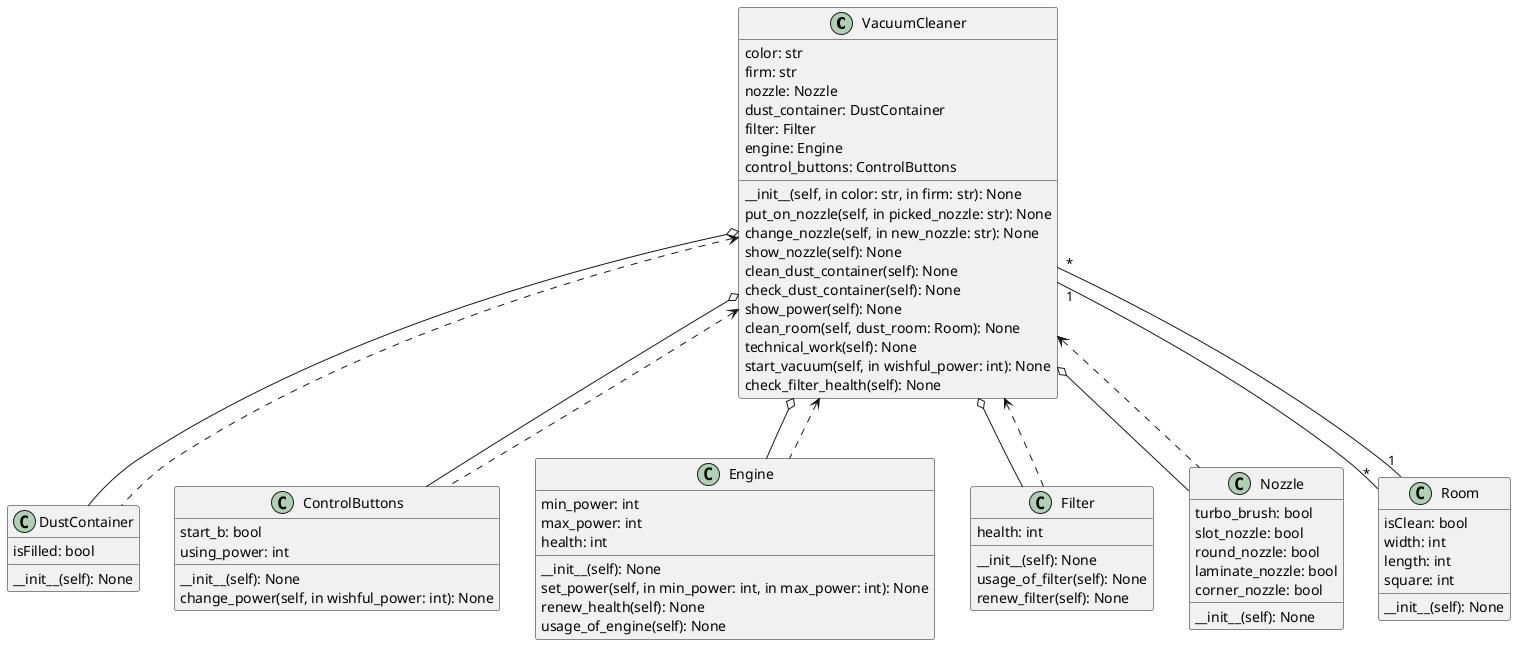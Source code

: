 @startuml
'https://plantuml.com/class-diagram

class VacuumCleaner {
    color: str
    firm: str
    nozzle: Nozzle
    dust_container: DustContainer
    filter: Filter
    engine: Engine
    control_buttons: ControlButtons

    __init__(self, in color: str, in firm: str): None
    put_on_nozzle(self, in picked_nozzle: str): None
    change_nozzle(self, in new_nozzle: str): None
    show_nozzle(self): None
    clean_dust_container(self): None
    check_dust_container(self): None
    show_power(self): None
    clean_room(self, dust_room: Room): None
    technical_work(self): None
    start_vacuum(self, in wishful_power: int): None
    check_filter_health(self): None
}

class DustContainer {
    isFilled: bool
    __init__(self): None
}

class ControlButtons {
    start_b: bool
    using_power: int

    __init__(self): None
    change_power(self, in wishful_power: int): None
}

class Engine {
    min_power: int
    max_power: int
    health: int

    __init__(self): None
    set_power(self, in min_power: int, in max_power: int): None
    renew_health(self): None
    usage_of_engine(self): None
}

class Filter {
    health: int

    __init__(self): None
    usage_of_filter(self): None
    renew_filter(self): None
}

class Nozzle {
     turbo_brush: bool
     slot_nozzle: bool
     round_nozzle: bool
     laminate_nozzle: bool
     corner_nozzle: bool

     __init__(self): None
}

class Room {
     isClean: bool
     width: int
     length: int
     square: int

     __init__(self): None
}

VacuumCleaner o-- Engine
VacuumCleaner o-- Filter
VacuumCleaner o-- Nozzle
VacuumCleaner o-- DustContainer
VacuumCleaner o-- ControlButtons

VacuumCleaner "1"--"*" Room
Room "1"--"*"VacuumCleaner

VacuumCleaner <.. DustContainer
VacuumCleaner <.. Engine
VacuumCleaner <.. ControlButtons
VacuumCleaner <.. Nozzle
VacuumCleaner <.. Filter

@enduml